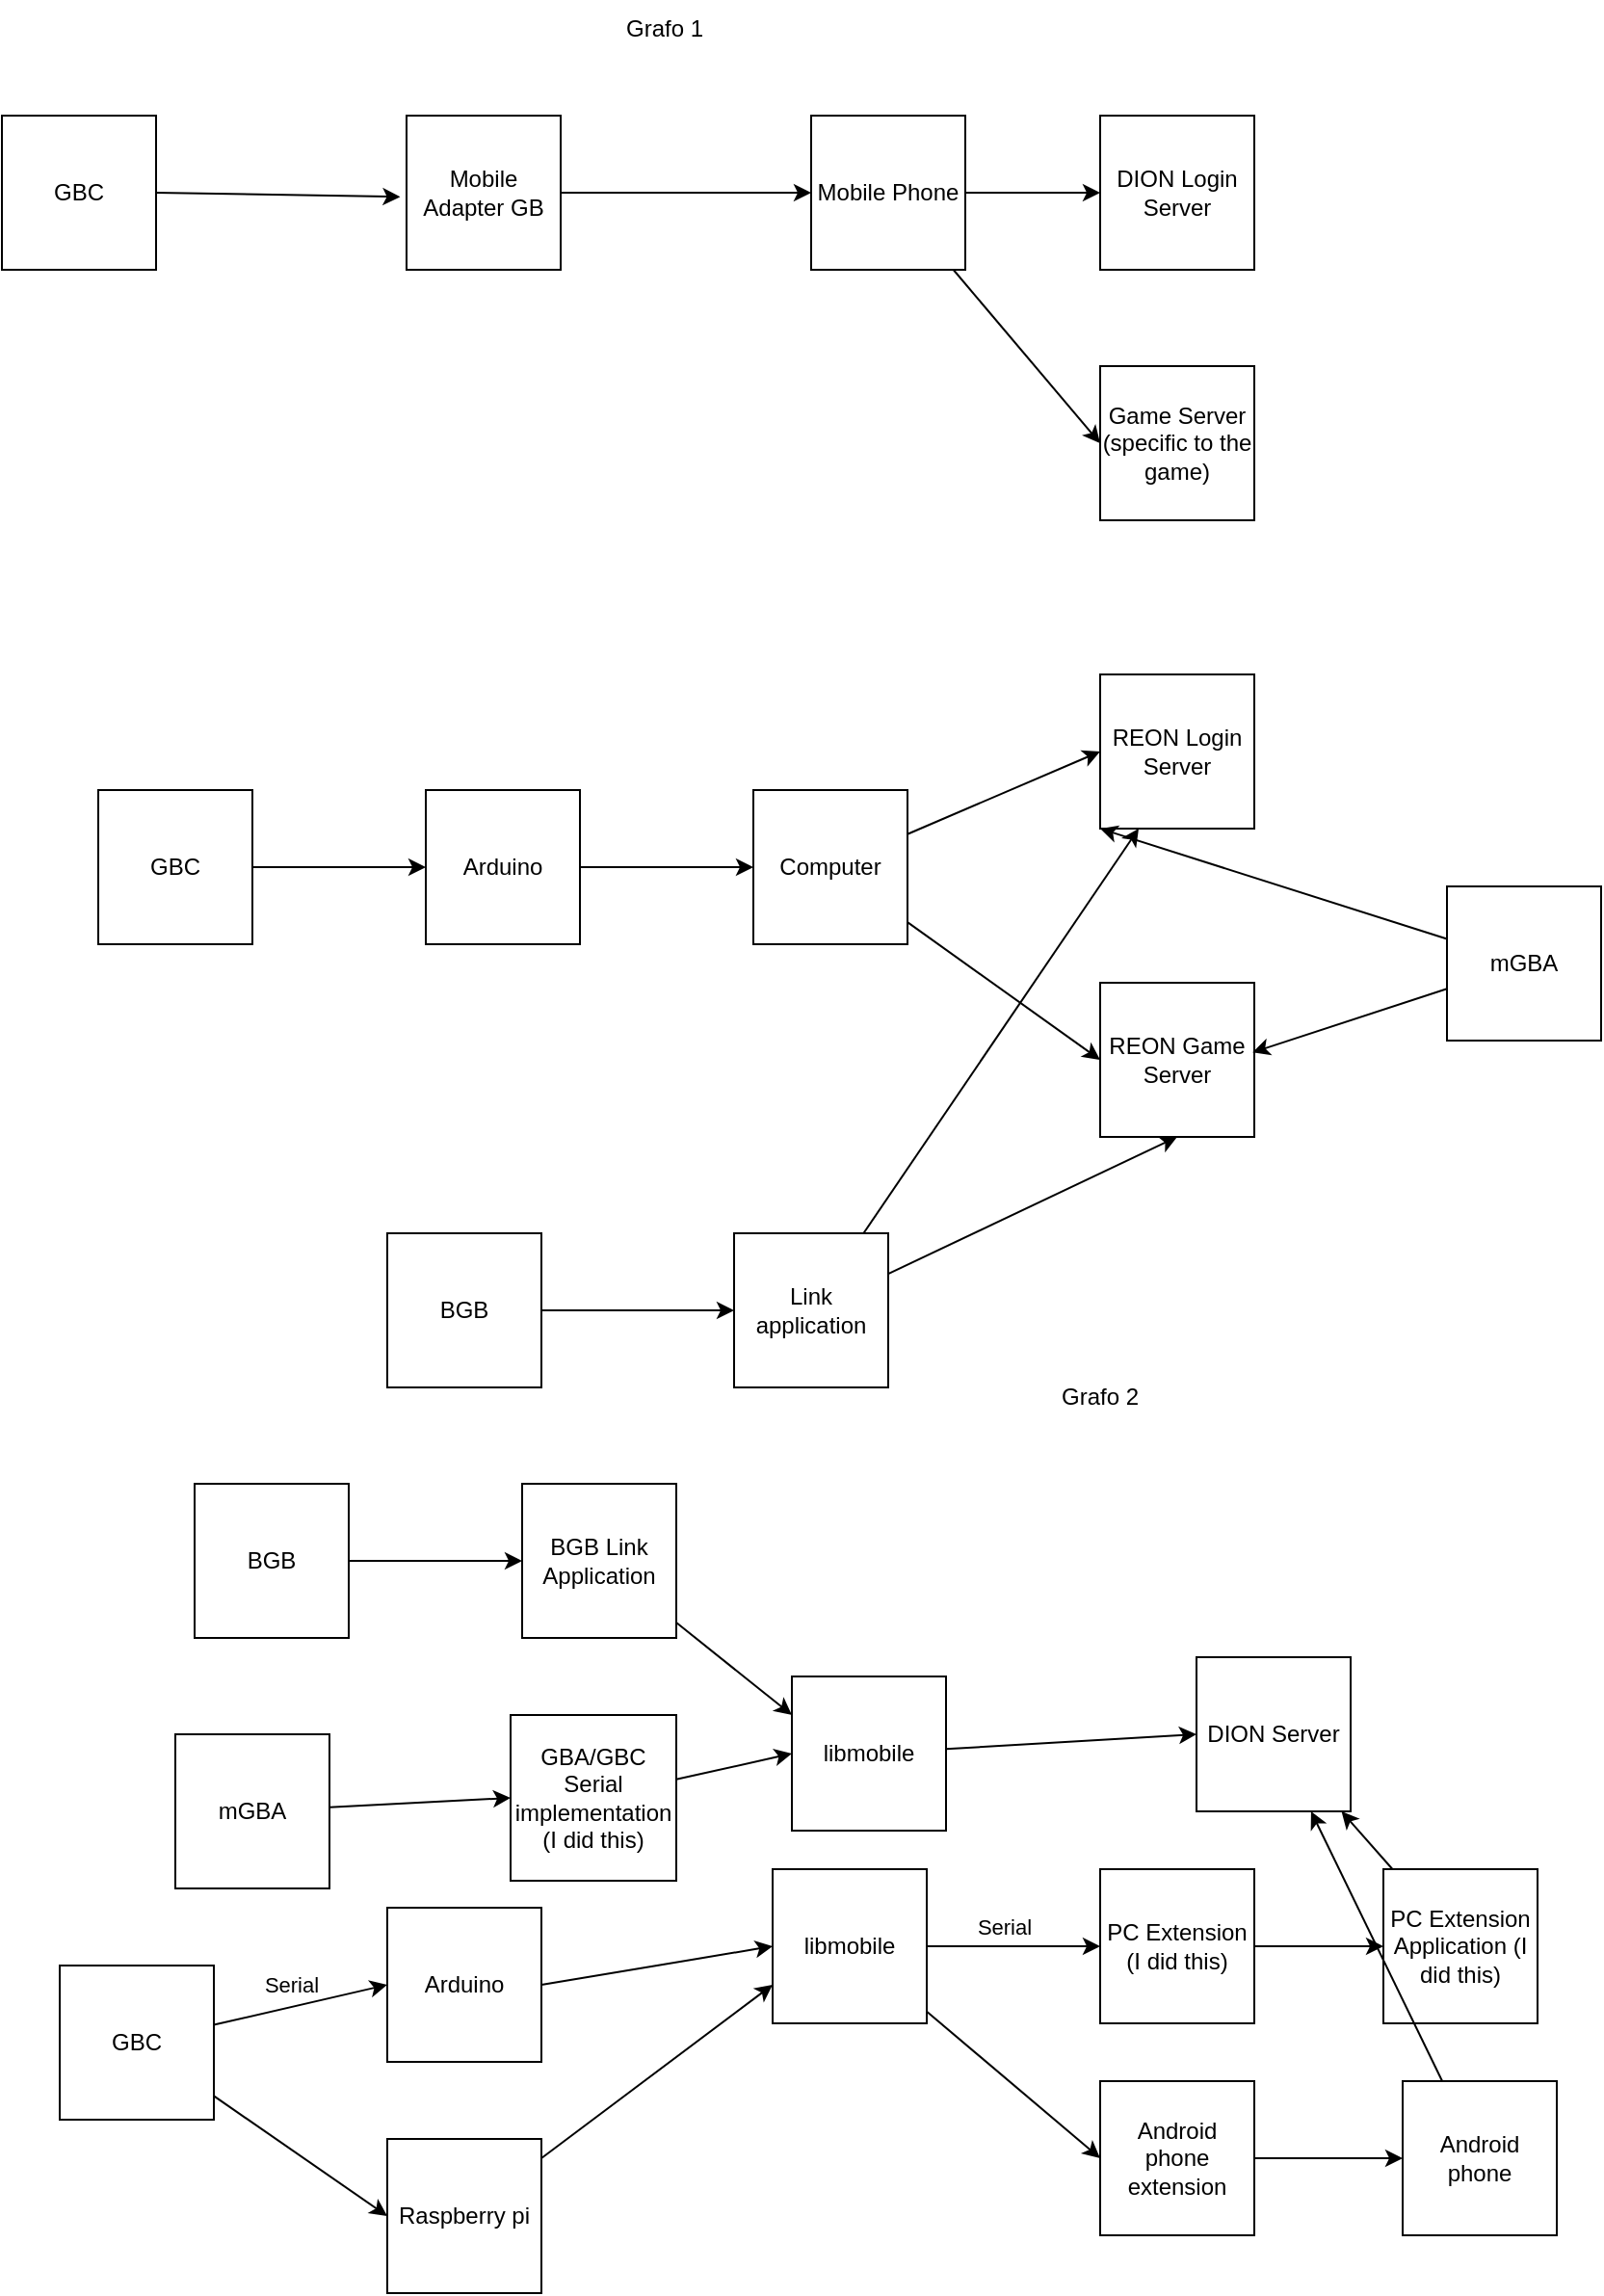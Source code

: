 <mxfile>
    <diagram id="kvsSOJK-AKsQ5TAflzO8" name="Pagina-1">
        <mxGraphModel dx="1151" dy="653" grid="1" gridSize="10" guides="1" tooltips="1" connect="1" arrows="1" fold="1" page="1" pageScale="1" pageWidth="827" pageHeight="1169" math="0" shadow="0">
            <root>
                <mxCell id="0"/>
                <mxCell id="1" parent="0"/>
                <mxCell id="2" value="GBC" style="whiteSpace=wrap;html=1;aspect=fixed;" vertex="1" parent="1">
                    <mxGeometry x="100" y="250" width="80" height="80" as="geometry"/>
                </mxCell>
                <mxCell id="7" style="edgeStyle=none;html=1;entryX=0;entryY=0.5;entryDx=0;entryDy=0;" edge="1" parent="1" source="3" target="6">
                    <mxGeometry relative="1" as="geometry"/>
                </mxCell>
                <mxCell id="3" value="Mobile Adapter GB" style="whiteSpace=wrap;html=1;aspect=fixed;" vertex="1" parent="1">
                    <mxGeometry x="310" y="250" width="80" height="80" as="geometry"/>
                </mxCell>
                <mxCell id="5" value="" style="endArrow=classic;html=1;entryX=-0.041;entryY=0.527;entryDx=0;entryDy=0;entryPerimeter=0;exitX=1;exitY=0.5;exitDx=0;exitDy=0;" edge="1" parent="1" source="2" target="3">
                    <mxGeometry width="50" height="50" relative="1" as="geometry">
                        <mxPoint x="250" y="330" as="sourcePoint"/>
                        <mxPoint x="300" y="280" as="targetPoint"/>
                    </mxGeometry>
                </mxCell>
                <mxCell id="9" style="edgeStyle=none;html=1;entryX=0;entryY=0.5;entryDx=0;entryDy=0;" edge="1" parent="1" source="6" target="8">
                    <mxGeometry relative="1" as="geometry"/>
                </mxCell>
                <mxCell id="11" style="edgeStyle=none;html=1;entryX=0;entryY=0.5;entryDx=0;entryDy=0;" edge="1" parent="1" source="6" target="10">
                    <mxGeometry relative="1" as="geometry"/>
                </mxCell>
                <mxCell id="6" value="Mobile Phone" style="whiteSpace=wrap;html=1;aspect=fixed;" vertex="1" parent="1">
                    <mxGeometry x="520" y="250" width="80" height="80" as="geometry"/>
                </mxCell>
                <mxCell id="8" value="DION Login Server" style="whiteSpace=wrap;html=1;aspect=fixed;" vertex="1" parent="1">
                    <mxGeometry x="670" y="250" width="80" height="80" as="geometry"/>
                </mxCell>
                <mxCell id="10" value="Game Server (specific to the game)" style="whiteSpace=wrap;html=1;aspect=fixed;" vertex="1" parent="1">
                    <mxGeometry x="670" y="380" width="80" height="80" as="geometry"/>
                </mxCell>
                <mxCell id="17" style="edgeStyle=none;html=1;entryX=0;entryY=0.5;entryDx=0;entryDy=0;" edge="1" parent="1" source="12" target="13">
                    <mxGeometry relative="1" as="geometry"/>
                </mxCell>
                <mxCell id="12" value="GBC" style="whiteSpace=wrap;html=1;aspect=fixed;" vertex="1" parent="1">
                    <mxGeometry x="150" y="600" width="80" height="80" as="geometry"/>
                </mxCell>
                <mxCell id="18" style="edgeStyle=none;html=1;entryX=0;entryY=0.5;entryDx=0;entryDy=0;" edge="1" parent="1" source="13" target="14">
                    <mxGeometry relative="1" as="geometry"/>
                </mxCell>
                <mxCell id="13" value="Arduino" style="whiteSpace=wrap;html=1;aspect=fixed;" vertex="1" parent="1">
                    <mxGeometry x="320" y="600" width="80" height="80" as="geometry"/>
                </mxCell>
                <mxCell id="19" style="edgeStyle=none;html=1;entryX=0;entryY=0.5;entryDx=0;entryDy=0;" edge="1" parent="1" source="14" target="15">
                    <mxGeometry relative="1" as="geometry"/>
                </mxCell>
                <mxCell id="20" style="edgeStyle=none;html=1;entryX=0;entryY=0.5;entryDx=0;entryDy=0;" edge="1" parent="1" source="14" target="16">
                    <mxGeometry relative="1" as="geometry"/>
                </mxCell>
                <mxCell id="14" value="Computer" style="whiteSpace=wrap;html=1;aspect=fixed;" vertex="1" parent="1">
                    <mxGeometry x="490" y="600" width="80" height="80" as="geometry"/>
                </mxCell>
                <mxCell id="15" value="REON Login Server" style="whiteSpace=wrap;html=1;aspect=fixed;" vertex="1" parent="1">
                    <mxGeometry x="670" y="540" width="80" height="80" as="geometry"/>
                </mxCell>
                <mxCell id="16" value="REON Game Server" style="whiteSpace=wrap;html=1;aspect=fixed;" vertex="1" parent="1">
                    <mxGeometry x="670" y="700" width="80" height="80" as="geometry"/>
                </mxCell>
                <mxCell id="25" style="edgeStyle=none;html=1;entryX=0;entryY=1;entryDx=0;entryDy=0;" edge="1" parent="1" source="21" target="15">
                    <mxGeometry relative="1" as="geometry"/>
                </mxCell>
                <mxCell id="26" style="edgeStyle=none;html=1;entryX=0.988;entryY=0.452;entryDx=0;entryDy=0;entryPerimeter=0;" edge="1" parent="1" source="21" target="16">
                    <mxGeometry relative="1" as="geometry"/>
                </mxCell>
                <mxCell id="21" value="mGBA" style="whiteSpace=wrap;html=1;aspect=fixed;" vertex="1" parent="1">
                    <mxGeometry x="850" y="650" width="80" height="80" as="geometry"/>
                </mxCell>
                <mxCell id="31" style="edgeStyle=none;html=1;entryX=0;entryY=0.5;entryDx=0;entryDy=0;" edge="1" parent="1" source="27" target="28">
                    <mxGeometry relative="1" as="geometry"/>
                </mxCell>
                <mxCell id="27" value="BGB" style="whiteSpace=wrap;html=1;aspect=fixed;" vertex="1" parent="1">
                    <mxGeometry x="300" y="830" width="80" height="80" as="geometry"/>
                </mxCell>
                <mxCell id="29" style="edgeStyle=none;html=1;entryX=0.25;entryY=1;entryDx=0;entryDy=0;" edge="1" parent="1" source="28" target="15">
                    <mxGeometry relative="1" as="geometry"/>
                </mxCell>
                <mxCell id="30" style="edgeStyle=none;html=1;entryX=0.5;entryY=1;entryDx=0;entryDy=0;" edge="1" parent="1" source="28" target="16">
                    <mxGeometry relative="1" as="geometry"/>
                </mxCell>
                <mxCell id="28" value="Link application" style="whiteSpace=wrap;html=1;aspect=fixed;" vertex="1" parent="1">
                    <mxGeometry x="480" y="830" width="80" height="80" as="geometry"/>
                </mxCell>
                <mxCell id="32" value="GBC" style="whiteSpace=wrap;html=1;aspect=fixed;" vertex="1" parent="1">
                    <mxGeometry x="150" y="600" width="80" height="80" as="geometry"/>
                </mxCell>
                <mxCell id="33" value="Arduino" style="whiteSpace=wrap;html=1;aspect=fixed;" vertex="1" parent="1">
                    <mxGeometry x="320" y="600" width="80" height="80" as="geometry"/>
                </mxCell>
                <mxCell id="44" style="edgeStyle=none;html=1;entryX=0;entryY=0.5;entryDx=0;entryDy=0;" edge="1" parent="1" source="45" target="47">
                    <mxGeometry relative="1" as="geometry"/>
                </mxCell>
                <mxCell id="80" value="Serial" style="edgeLabel;html=1;align=center;verticalAlign=middle;resizable=0;points=[];" vertex="1" connectable="0" parent="44">
                    <mxGeometry x="-0.598" y="1" relative="1" as="geometry">
                        <mxPoint x="22" y="-16" as="offset"/>
                    </mxGeometry>
                </mxCell>
                <mxCell id="78" style="edgeStyle=none;html=1;entryX=0;entryY=0.5;entryDx=0;entryDy=0;" edge="1" parent="1" source="45" target="77">
                    <mxGeometry relative="1" as="geometry"/>
                </mxCell>
                <mxCell id="45" value="GBC" style="whiteSpace=wrap;html=1;aspect=fixed;" vertex="1" parent="1">
                    <mxGeometry x="130" y="1210" width="80" height="80" as="geometry"/>
                </mxCell>
                <mxCell id="47" value="Arduino" style="whiteSpace=wrap;html=1;aspect=fixed;" vertex="1" parent="1">
                    <mxGeometry x="300" y="1180" width="80" height="80" as="geometry"/>
                </mxCell>
                <mxCell id="52" style="edgeStyle=none;html=1;entryX=0;entryY=0.5;entryDx=0;entryDy=0;exitX=1;exitY=0.5;exitDx=0;exitDy=0;" edge="1" parent="1" source="47" target="51">
                    <mxGeometry relative="1" as="geometry">
                        <mxPoint x="380" y="1215" as="sourcePoint"/>
                    </mxGeometry>
                </mxCell>
                <mxCell id="55" style="edgeStyle=none;html=1;entryX=0;entryY=0.5;entryDx=0;entryDy=0;" edge="1" parent="1" source="50" target="56">
                    <mxGeometry relative="1" as="geometry">
                        <mxPoint x="350" y="1120" as="targetPoint"/>
                    </mxGeometry>
                </mxCell>
                <mxCell id="50" value="mGBA" style="whiteSpace=wrap;html=1;aspect=fixed;" vertex="1" parent="1">
                    <mxGeometry x="190" y="1090" width="80" height="80" as="geometry"/>
                </mxCell>
                <mxCell id="53" style="edgeStyle=none;html=1;entryX=0;entryY=0.5;entryDx=0;entryDy=0;" edge="1" parent="1" source="51" target="54">
                    <mxGeometry relative="1" as="geometry">
                        <mxPoint x="660" y="1200" as="targetPoint"/>
                    </mxGeometry>
                </mxCell>
                <mxCell id="81" value="Serial" style="edgeLabel;html=1;align=center;verticalAlign=middle;resizable=0;points=[];" vertex="1" connectable="0" parent="53">
                    <mxGeometry x="-0.356" y="-2" relative="1" as="geometry">
                        <mxPoint x="11" y="-12" as="offset"/>
                    </mxGeometry>
                </mxCell>
                <mxCell id="76" style="edgeStyle=none;html=1;entryX=0;entryY=0.5;entryDx=0;entryDy=0;" edge="1" parent="1" source="51" target="72">
                    <mxGeometry relative="1" as="geometry"/>
                </mxCell>
                <mxCell id="51" value="libmobile" style="whiteSpace=wrap;html=1;aspect=fixed;" vertex="1" parent="1">
                    <mxGeometry x="500" y="1160" width="80" height="80" as="geometry"/>
                </mxCell>
                <mxCell id="60" style="edgeStyle=none;html=1;entryX=0;entryY=0.5;entryDx=0;entryDy=0;" edge="1" parent="1" source="54" target="59">
                    <mxGeometry relative="1" as="geometry"/>
                </mxCell>
                <mxCell id="54" value="PC Extension (I did this)" style="whiteSpace=wrap;html=1;aspect=fixed;" vertex="1" parent="1">
                    <mxGeometry x="670" y="1160" width="80" height="80" as="geometry"/>
                </mxCell>
                <mxCell id="58" style="edgeStyle=none;html=1;entryX=0;entryY=0.5;entryDx=0;entryDy=0;" edge="1" parent="1" source="56" target="57">
                    <mxGeometry relative="1" as="geometry"/>
                </mxCell>
                <mxCell id="56" value="GBA/GBC Serial implementation (I did this)" style="whiteSpace=wrap;html=1;aspect=fixed;" vertex="1" parent="1">
                    <mxGeometry x="364" y="1080" width="86" height="86" as="geometry"/>
                </mxCell>
                <mxCell id="63" style="edgeStyle=none;html=1;entryX=0;entryY=0.5;entryDx=0;entryDy=0;" edge="1" parent="1" source="57" target="61">
                    <mxGeometry relative="1" as="geometry"/>
                </mxCell>
                <mxCell id="57" value="libmobile" style="whiteSpace=wrap;html=1;aspect=fixed;" vertex="1" parent="1">
                    <mxGeometry x="510" y="1060" width="80" height="80" as="geometry"/>
                </mxCell>
                <mxCell id="62" style="edgeStyle=none;html=1;" edge="1" parent="1" source="59" target="61">
                    <mxGeometry relative="1" as="geometry">
                        <mxPoint x="990" y="1180" as="targetPoint"/>
                    </mxGeometry>
                </mxCell>
                <mxCell id="59" value="PC Extension Application (I did this)" style="whiteSpace=wrap;html=1;aspect=fixed;" vertex="1" parent="1">
                    <mxGeometry x="817" y="1160" width="80" height="80" as="geometry"/>
                </mxCell>
                <mxCell id="61" value="DION Server" style="whiteSpace=wrap;html=1;aspect=fixed;" vertex="1" parent="1">
                    <mxGeometry x="720" y="1050" width="80" height="80" as="geometry"/>
                </mxCell>
                <mxCell id="64" value="Grafo 1" style="text;html=1;strokeColor=none;fillColor=none;align=center;verticalAlign=middle;whiteSpace=wrap;rounded=0;" vertex="1" parent="1">
                    <mxGeometry x="414" y="190" width="60" height="30" as="geometry"/>
                </mxCell>
                <mxCell id="65" value="Grafo 2" style="text;html=1;strokeColor=none;fillColor=none;align=center;verticalAlign=middle;whiteSpace=wrap;rounded=0;" vertex="1" parent="1">
                    <mxGeometry x="640" y="900" width="60" height="30" as="geometry"/>
                </mxCell>
                <mxCell id="70" style="edgeStyle=none;html=1;entryX=0;entryY=0.5;entryDx=0;entryDy=0;" edge="1" parent="1" source="66" target="67">
                    <mxGeometry relative="1" as="geometry"/>
                </mxCell>
                <mxCell id="66" value="BGB" style="whiteSpace=wrap;html=1;aspect=fixed;" vertex="1" parent="1">
                    <mxGeometry x="200" y="960" width="80" height="80" as="geometry"/>
                </mxCell>
                <mxCell id="69" style="edgeStyle=none;html=1;entryX=0;entryY=0.25;entryDx=0;entryDy=0;" edge="1" parent="1" source="67" target="57">
                    <mxGeometry relative="1" as="geometry"/>
                </mxCell>
                <mxCell id="67" value="BGB Link Application" style="whiteSpace=wrap;html=1;aspect=fixed;" vertex="1" parent="1">
                    <mxGeometry x="370" y="960" width="80" height="80" as="geometry"/>
                </mxCell>
                <mxCell id="73" style="edgeStyle=none;html=1;entryX=0;entryY=0.5;entryDx=0;entryDy=0;" edge="1" parent="1" source="72" target="74">
                    <mxGeometry relative="1" as="geometry">
                        <mxPoint x="810" y="1300" as="targetPoint"/>
                    </mxGeometry>
                </mxCell>
                <mxCell id="72" value="Android phone extension" style="whiteSpace=wrap;html=1;aspect=fixed;" vertex="1" parent="1">
                    <mxGeometry x="670" y="1270" width="80" height="80" as="geometry"/>
                </mxCell>
                <mxCell id="75" style="edgeStyle=none;html=1;" edge="1" parent="1" source="74" target="61">
                    <mxGeometry relative="1" as="geometry">
                        <mxPoint x="990" y="1220" as="targetPoint"/>
                    </mxGeometry>
                </mxCell>
                <mxCell id="74" value="Android phone" style="whiteSpace=wrap;html=1;aspect=fixed;" vertex="1" parent="1">
                    <mxGeometry x="827" y="1270" width="80" height="80" as="geometry"/>
                </mxCell>
                <mxCell id="79" style="edgeStyle=none;html=1;entryX=0;entryY=0.75;entryDx=0;entryDy=0;" edge="1" parent="1" source="77" target="51">
                    <mxGeometry relative="1" as="geometry"/>
                </mxCell>
                <mxCell id="77" value="Raspberry pi" style="whiteSpace=wrap;html=1;aspect=fixed;" vertex="1" parent="1">
                    <mxGeometry x="300" y="1300" width="80" height="80" as="geometry"/>
                </mxCell>
            </root>
        </mxGraphModel>
    </diagram>
</mxfile>
